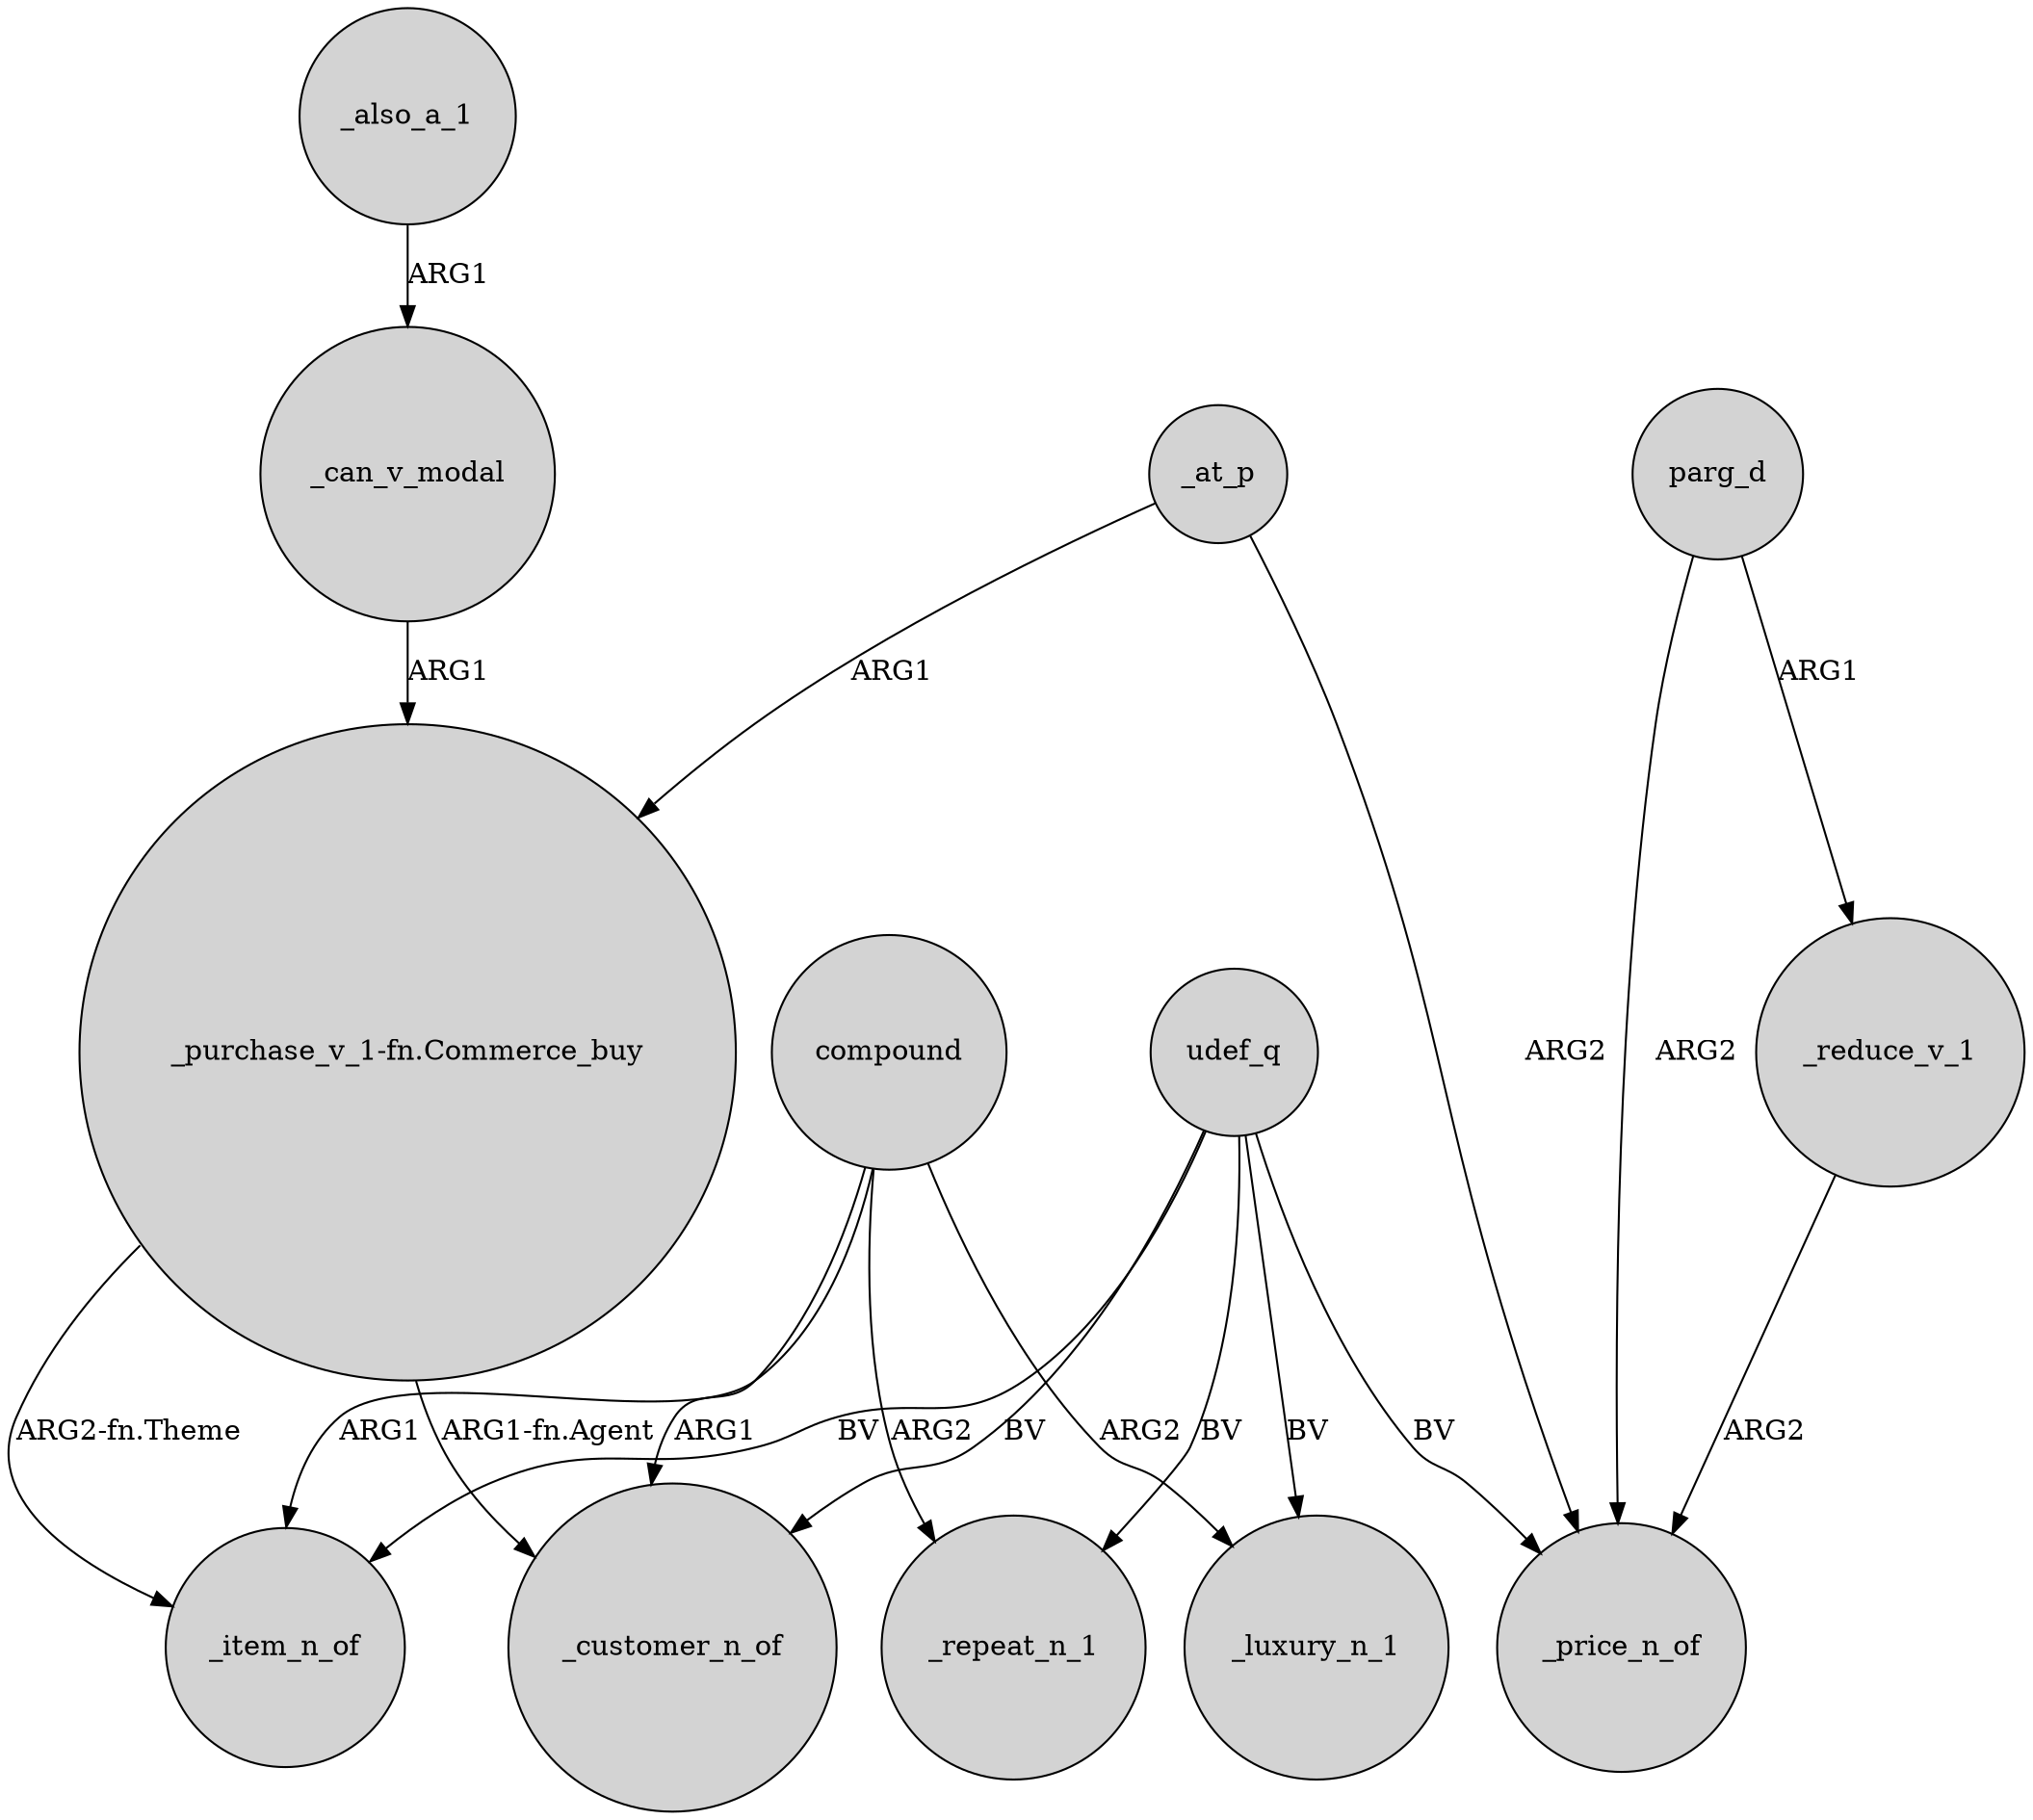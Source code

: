 digraph {
	node [shape=circle style=filled]
	compound -> _item_n_of [label=ARG1]
	_at_p -> "_purchase_v_1-fn.Commerce_buy" [label=ARG1]
	udef_q -> _item_n_of [label=BV]
	"_purchase_v_1-fn.Commerce_buy" -> _customer_n_of [label="ARG1-fn.Agent"]
	_reduce_v_1 -> _price_n_of [label=ARG2]
	parg_d -> _price_n_of [label=ARG2]
	compound -> _customer_n_of [label=ARG1]
	compound -> _luxury_n_1 [label=ARG2]
	udef_q -> _price_n_of [label=BV]
	parg_d -> _reduce_v_1 [label=ARG1]
	udef_q -> _repeat_n_1 [label=BV]
	udef_q -> _customer_n_of [label=BV]
	_also_a_1 -> _can_v_modal [label=ARG1]
	"_purchase_v_1-fn.Commerce_buy" -> _item_n_of [label="ARG2-fn.Theme"]
	_at_p -> _price_n_of [label=ARG2]
	udef_q -> _luxury_n_1 [label=BV]
	compound -> _repeat_n_1 [label=ARG2]
	_can_v_modal -> "_purchase_v_1-fn.Commerce_buy" [label=ARG1]
}
